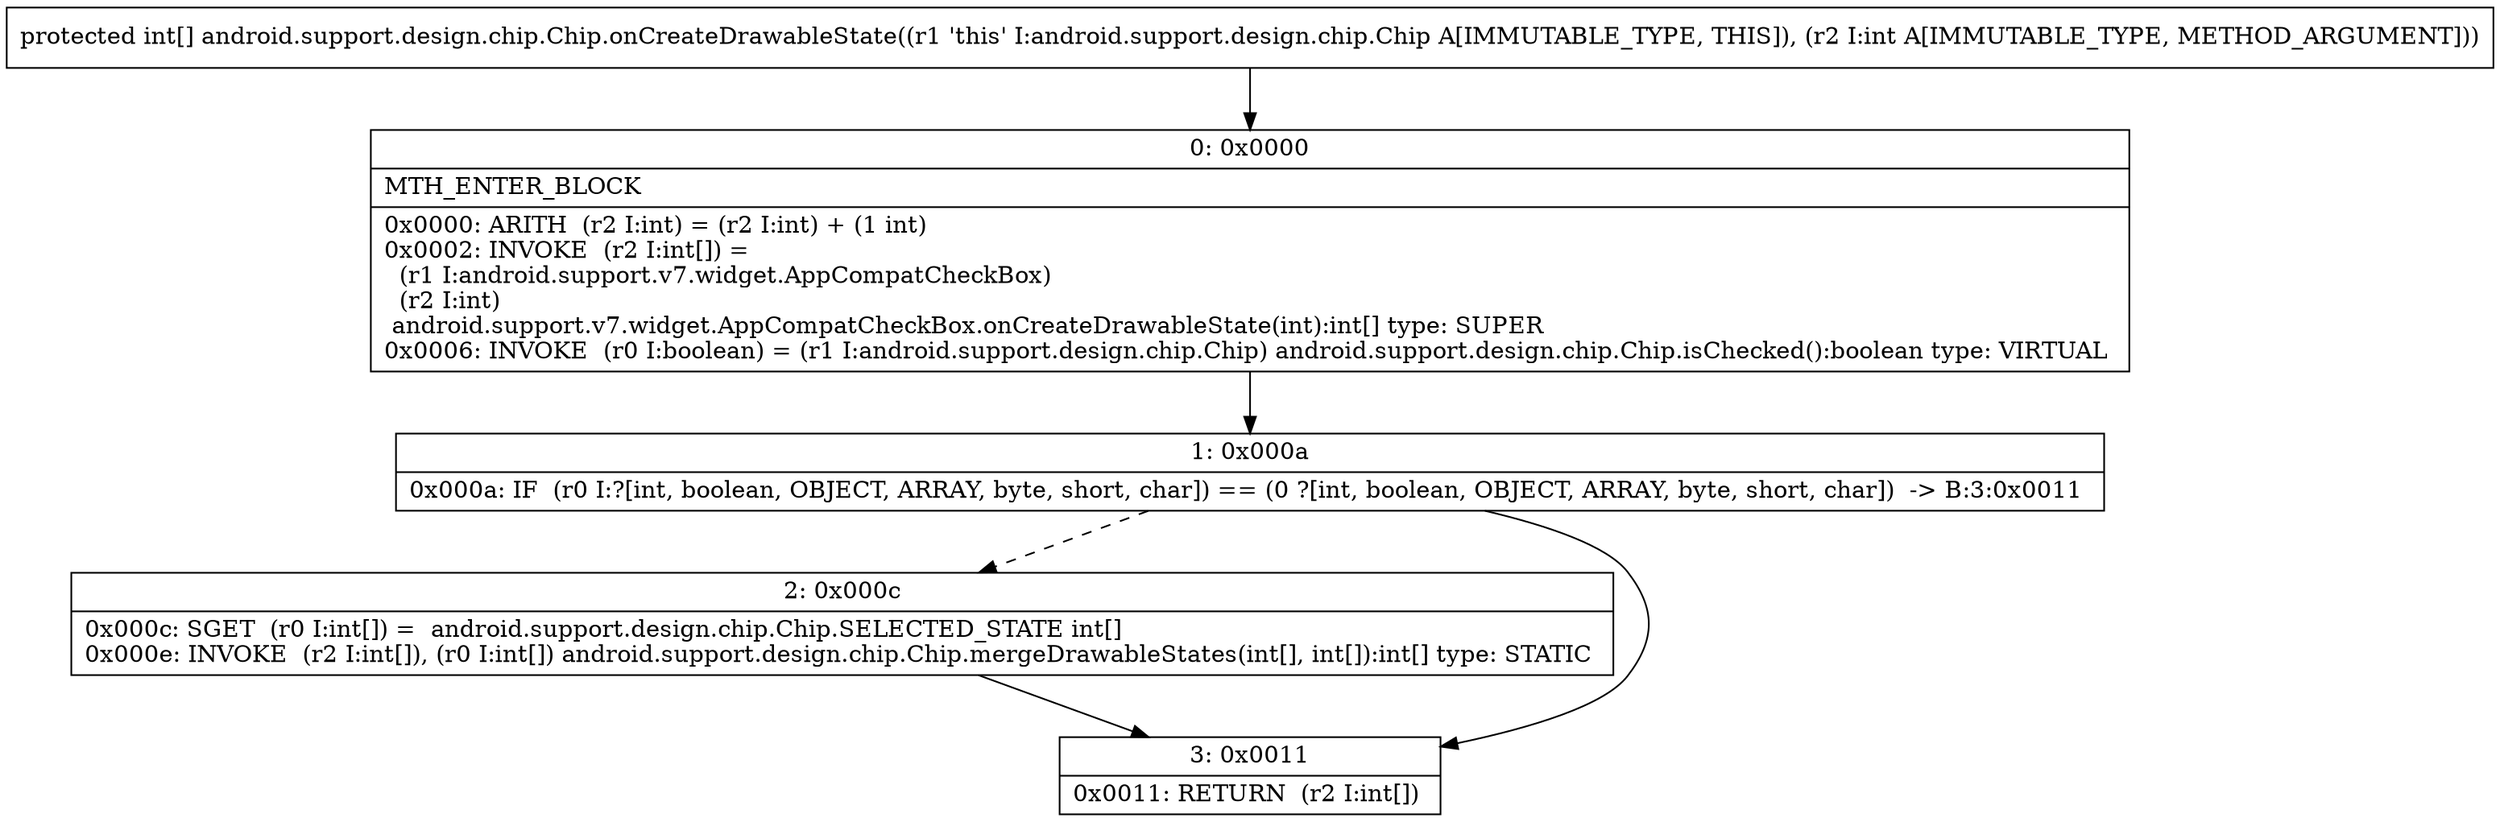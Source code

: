 digraph "CFG forandroid.support.design.chip.Chip.onCreateDrawableState(I)[I" {
Node_0 [shape=record,label="{0\:\ 0x0000|MTH_ENTER_BLOCK\l|0x0000: ARITH  (r2 I:int) = (r2 I:int) + (1 int) \l0x0002: INVOKE  (r2 I:int[]) = \l  (r1 I:android.support.v7.widget.AppCompatCheckBox)\l  (r2 I:int)\l android.support.v7.widget.AppCompatCheckBox.onCreateDrawableState(int):int[] type: SUPER \l0x0006: INVOKE  (r0 I:boolean) = (r1 I:android.support.design.chip.Chip) android.support.design.chip.Chip.isChecked():boolean type: VIRTUAL \l}"];
Node_1 [shape=record,label="{1\:\ 0x000a|0x000a: IF  (r0 I:?[int, boolean, OBJECT, ARRAY, byte, short, char]) == (0 ?[int, boolean, OBJECT, ARRAY, byte, short, char])  \-\> B:3:0x0011 \l}"];
Node_2 [shape=record,label="{2\:\ 0x000c|0x000c: SGET  (r0 I:int[]) =  android.support.design.chip.Chip.SELECTED_STATE int[] \l0x000e: INVOKE  (r2 I:int[]), (r0 I:int[]) android.support.design.chip.Chip.mergeDrawableStates(int[], int[]):int[] type: STATIC \l}"];
Node_3 [shape=record,label="{3\:\ 0x0011|0x0011: RETURN  (r2 I:int[]) \l}"];
MethodNode[shape=record,label="{protected int[] android.support.design.chip.Chip.onCreateDrawableState((r1 'this' I:android.support.design.chip.Chip A[IMMUTABLE_TYPE, THIS]), (r2 I:int A[IMMUTABLE_TYPE, METHOD_ARGUMENT])) }"];
MethodNode -> Node_0;
Node_0 -> Node_1;
Node_1 -> Node_2[style=dashed];
Node_1 -> Node_3;
Node_2 -> Node_3;
}

